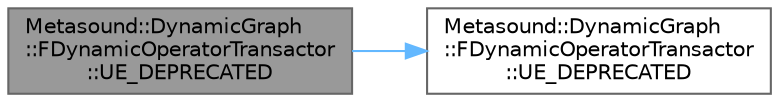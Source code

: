 digraph "Metasound::DynamicGraph::FDynamicOperatorTransactor::UE_DEPRECATED"
{
 // INTERACTIVE_SVG=YES
 // LATEX_PDF_SIZE
  bgcolor="transparent";
  edge [fontname=Helvetica,fontsize=10,labelfontname=Helvetica,labelfontsize=10];
  node [fontname=Helvetica,fontsize=10,shape=box,height=0.2,width=0.4];
  rankdir="LR";
  Node1 [id="Node000001",label="Metasound::DynamicGraph\l::FDynamicOperatorTransactor\l::UE_DEPRECATED",height=0.2,width=0.4,color="gray40", fillcolor="grey60", style="filled", fontcolor="black",tooltip=" "];
  Node1 -> Node2 [id="edge1_Node000001_Node000002",color="steelblue1",style="solid",tooltip=" "];
  Node2 [id="Node000002",label="Metasound::DynamicGraph\l::FDynamicOperatorTransactor\l::UE_DEPRECATED",height=0.2,width=0.4,color="grey40", fillcolor="white", style="filled",URL="$de/d9f/classMetasound_1_1DynamicGraph_1_1FDynamicOperatorTransactor.html#ab3549f9dcb2d22be581063f5deeccabc",tooltip="Create a queue for communication with a dynamic operator."];
}
